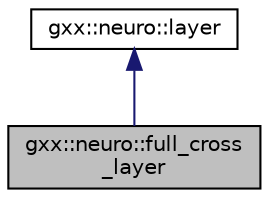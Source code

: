 digraph "gxx::neuro::full_cross_layer"
{
  edge [fontname="Helvetica",fontsize="10",labelfontname="Helvetica",labelfontsize="10"];
  node [fontname="Helvetica",fontsize="10",shape=record];
  Node1 [label="gxx::neuro::full_cross\l_layer",height=0.2,width=0.4,color="black", fillcolor="grey75", style="filled", fontcolor="black"];
  Node2 -> Node1 [dir="back",color="midnightblue",fontsize="10",style="solid",fontname="Helvetica"];
  Node2 [label="gxx::neuro::layer",height=0.2,width=0.4,color="black", fillcolor="white", style="filled",URL="$classgxx_1_1neuro_1_1layer.html"];
}
